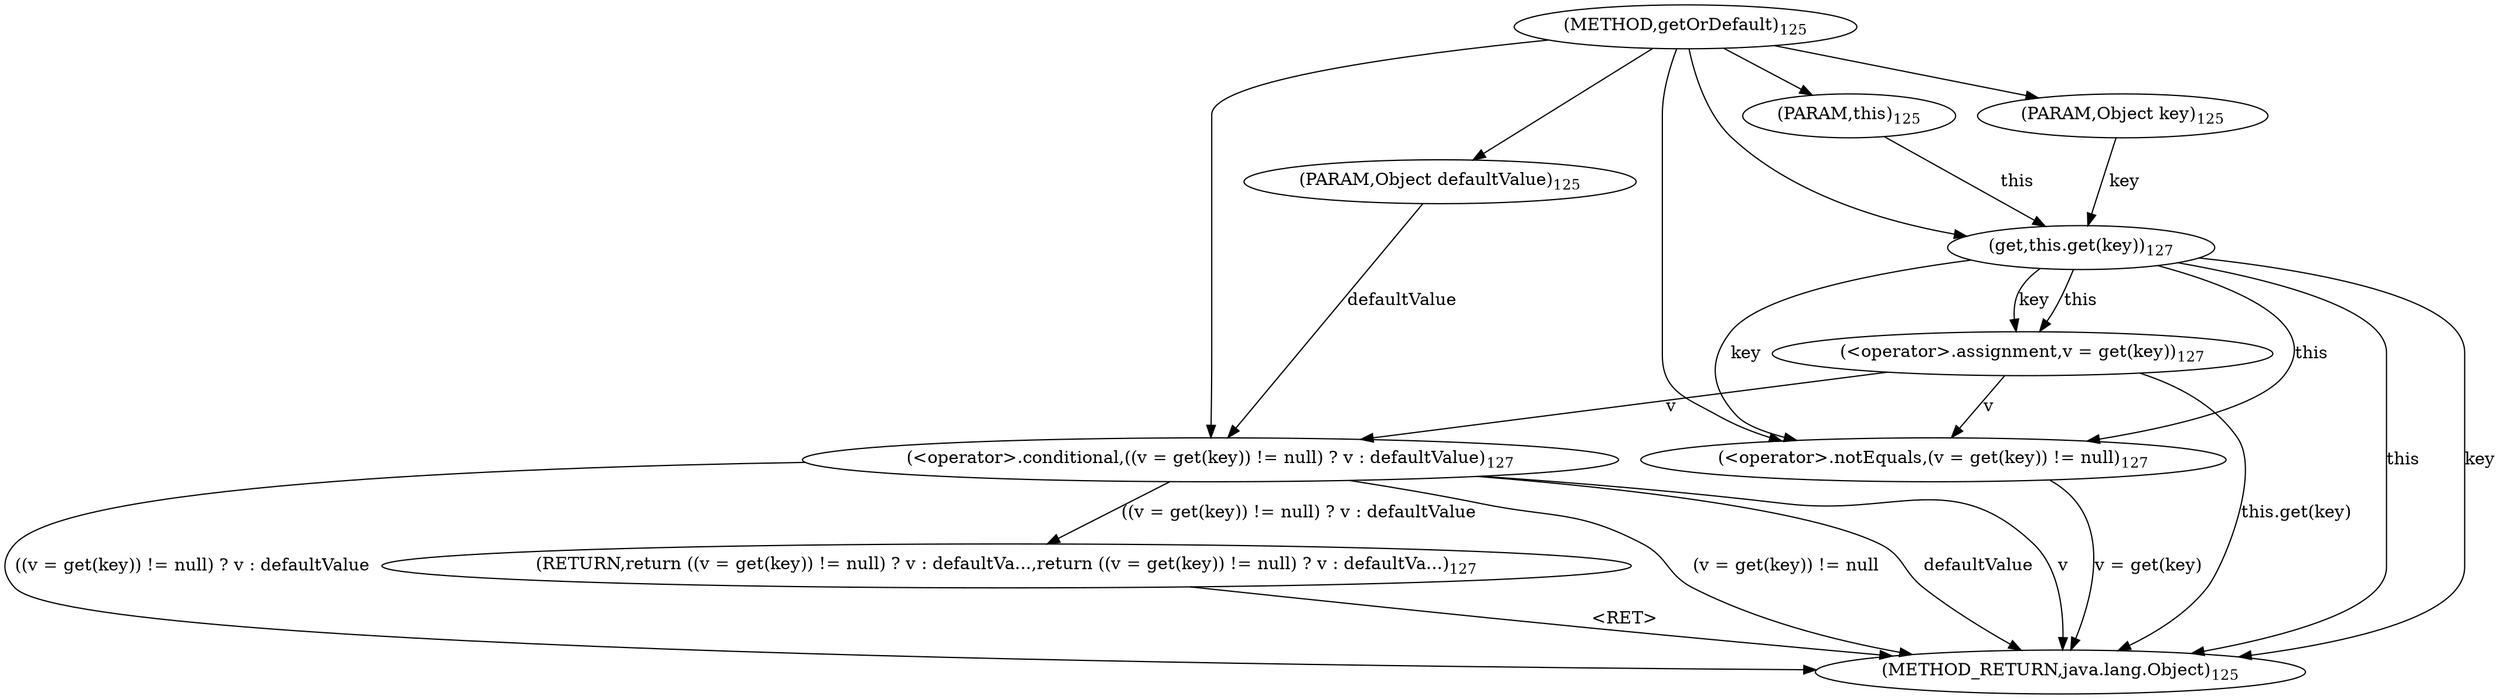 digraph "getOrDefault" {  
"410" [label = <(METHOD,getOrDefault)<SUB>125</SUB>> ]
"427" [label = <(METHOD_RETURN,java.lang.Object)<SUB>125</SUB>> ]
"4" [label = <(PARAM,this)<SUB>125</SUB>> ]
"411" [label = <(PARAM,Object key)<SUB>125</SUB>> ]
"412" [label = <(PARAM,Object defaultValue)<SUB>125</SUB>> ]
"415" [label = <(RETURN,return ((v = get(key)) != null) ? v : defaultVa...,return ((v = get(key)) != null) ? v : defaultVa...)<SUB>127</SUB>> ]
"416" [label = <(&lt;operator&gt;.conditional,((v = get(key)) != null) ? v : defaultValue)<SUB>127</SUB>> ]
"416" [label = <(&lt;operator&gt;.conditional,((v = get(key)) != null) ? v : defaultValue)<SUB>127</SUB>> ]
"416" [label = <(&lt;operator&gt;.conditional,((v = get(key)) != null) ? v : defaultValue)<SUB>127</SUB>> ]
"416" [label = <(&lt;operator&gt;.conditional,((v = get(key)) != null) ? v : defaultValue)<SUB>127</SUB>> ]
"417" [label = <(&lt;operator&gt;.notEquals,(v = get(key)) != null)<SUB>127</SUB>> ]
"417" [label = <(&lt;operator&gt;.notEquals,(v = get(key)) != null)<SUB>127</SUB>> ]
"418" [label = <(&lt;operator&gt;.assignment,v = get(key))<SUB>127</SUB>> ]
"418" [label = <(&lt;operator&gt;.assignment,v = get(key))<SUB>127</SUB>> ]
"420" [label = <(get,this.get(key))<SUB>127</SUB>> ]
"420" [label = <(get,this.get(key))<SUB>127</SUB>> ]
  "415" -> "427"  [ label = "&lt;RET&gt;"] 
  "420" -> "427"  [ label = "this"] 
  "420" -> "427"  [ label = "key"] 
  "418" -> "427"  [ label = "this.get(key)"] 
  "417" -> "427"  [ label = "v = get(key)"] 
  "416" -> "427"  [ label = "(v = get(key)) != null"] 
  "416" -> "427"  [ label = "defaultValue"] 
  "416" -> "427"  [ label = "v"] 
  "416" -> "427"  [ label = "((v = get(key)) != null) ? v : defaultValue"] 
  "410" -> "4" 
  "410" -> "411" 
  "410" -> "412" 
  "416" -> "415"  [ label = "((v = get(key)) != null) ? v : defaultValue"] 
  "418" -> "416"  [ label = "v"] 
  "410" -> "416" 
  "412" -> "416"  [ label = "defaultValue"] 
  "418" -> "417"  [ label = "v"] 
  "420" -> "417"  [ label = "this"] 
  "420" -> "417"  [ label = "key"] 
  "410" -> "417" 
  "420" -> "418"  [ label = "this"] 
  "420" -> "418"  [ label = "key"] 
  "4" -> "420"  [ label = "this"] 
  "410" -> "420" 
  "411" -> "420"  [ label = "key"] 
}
